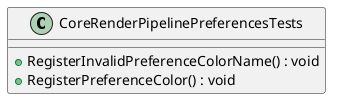 @startuml
class CoreRenderPipelinePreferencesTests {
    + RegisterInvalidPreferenceColorName() : void
    + RegisterPreferenceColor() : void
}
@enduml
